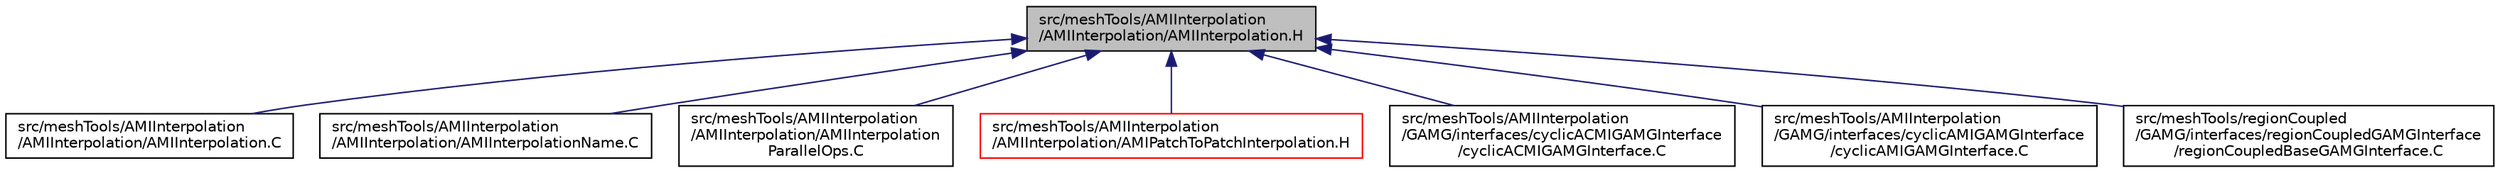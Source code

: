 digraph "src/meshTools/AMIInterpolation/AMIInterpolation/AMIInterpolation.H"
{
  bgcolor="transparent";
  edge [fontname="Helvetica",fontsize="10",labelfontname="Helvetica",labelfontsize="10"];
  node [fontname="Helvetica",fontsize="10",shape=record];
  Node202 [label="src/meshTools/AMIInterpolation\l/AMIInterpolation/AMIInterpolation.H",height=0.2,width=0.4,color="black", fillcolor="grey75", style="filled", fontcolor="black"];
  Node202 -> Node203 [dir="back",color="midnightblue",fontsize="10",style="solid",fontname="Helvetica"];
  Node203 [label="src/meshTools/AMIInterpolation\l/AMIInterpolation/AMIInterpolation.C",height=0.2,width=0.4,color="black",URL="$a07928.html"];
  Node202 -> Node204 [dir="back",color="midnightblue",fontsize="10",style="solid",fontname="Helvetica"];
  Node204 [label="src/meshTools/AMIInterpolation\l/AMIInterpolation/AMIInterpolationName.C",height=0.2,width=0.4,color="black",URL="$a07937.html"];
  Node202 -> Node205 [dir="back",color="midnightblue",fontsize="10",style="solid",fontname="Helvetica"];
  Node205 [label="src/meshTools/AMIInterpolation\l/AMIInterpolation/AMIInterpolation\lParallelOps.C",height=0.2,width=0.4,color="black",URL="$a07940.html"];
  Node202 -> Node206 [dir="back",color="midnightblue",fontsize="10",style="solid",fontname="Helvetica"];
  Node206 [label="src/meshTools/AMIInterpolation\l/AMIInterpolation/AMIPatchToPatchInterpolation.H",height=0.2,width=0.4,color="red",URL="$a07982.html"];
  Node202 -> Node261 [dir="back",color="midnightblue",fontsize="10",style="solid",fontname="Helvetica"];
  Node261 [label="src/meshTools/AMIInterpolation\l/GAMG/interfaces/cyclicACMIGAMGInterface\l/cyclicACMIGAMGInterface.C",height=0.2,width=0.4,color="black",URL="$a08006.html"];
  Node202 -> Node256 [dir="back",color="midnightblue",fontsize="10",style="solid",fontname="Helvetica"];
  Node256 [label="src/meshTools/AMIInterpolation\l/GAMG/interfaces/cyclicAMIGAMGInterface\l/cyclicAMIGAMGInterface.C",height=0.2,width=0.4,color="black",URL="$a08012.html"];
  Node202 -> Node454 [dir="back",color="midnightblue",fontsize="10",style="solid",fontname="Helvetica"];
  Node454 [label="src/meshTools/regionCoupled\l/GAMG/interfaces/regionCoupledGAMGInterface\l/regionCoupledBaseGAMGInterface.C",height=0.2,width=0.4,color="black",URL="$a08393.html"];
}
